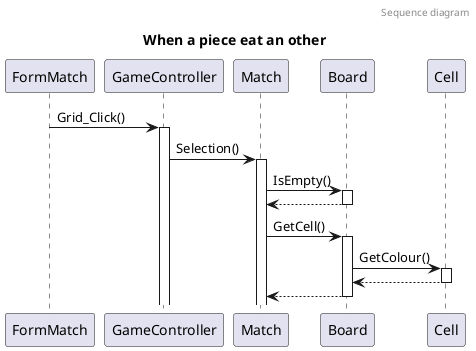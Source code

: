 @startuml sequence

header Sequence diagram

title When a piece eat an other


FormMatch -> GameController ++ : Grid_Click()

GameController -> Match ++: Selection()

Match -> Board ++: IsEmpty()
Match <-- Board --: 
Match -> Board ++: GetCell()

Board -> Cell ++: GetColour()
Board <-- Cell --:

Match <-- Board --:

@enduml